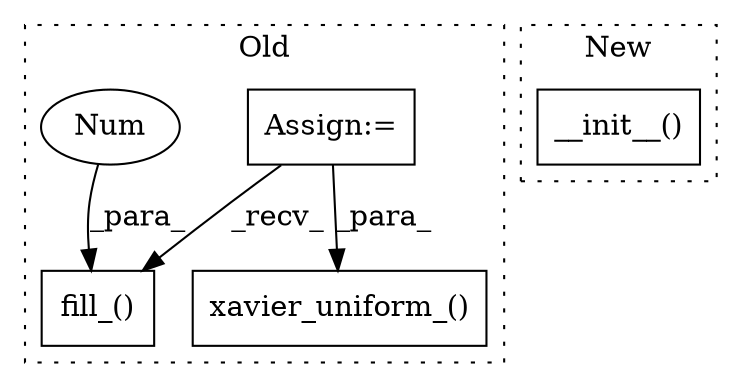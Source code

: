 digraph G {
subgraph cluster0 {
1 [label="xavier_uniform_()" a="75" s="17436,17487" l="24,11" shape="box"];
3 [label="Assign:=" a="68" s="17256" l="3" shape="box"];
4 [label="fill_()" a="75" s="17507,17548" l="37,1" shape="box"];
5 [label="Num" a="76" s="17544" l="4" shape="ellipse"];
label = "Old";
style="dotted";
}
subgraph cluster1 {
2 [label="__init__()" a="75" s="22026,22053" l="17,233" shape="box"];
label = "New";
style="dotted";
}
3 -> 4 [label="_recv_"];
3 -> 1 [label="_para_"];
5 -> 4 [label="_para_"];
}
